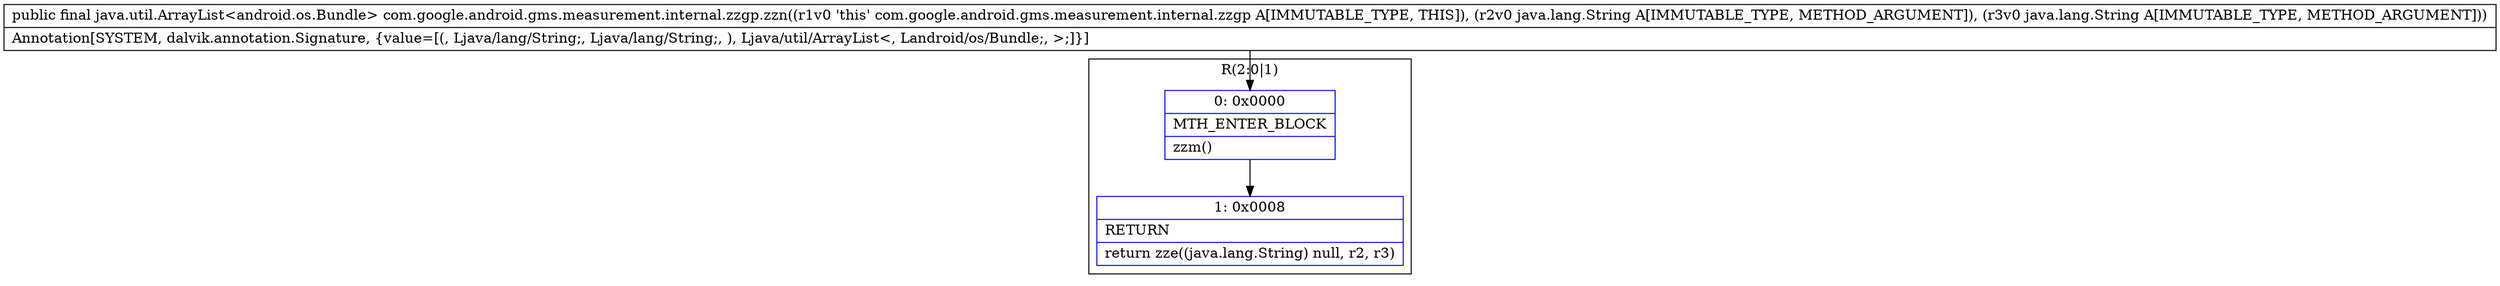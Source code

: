 digraph "CFG forcom.google.android.gms.measurement.internal.zzgp.zzn(Ljava\/lang\/String;Ljava\/lang\/String;)Ljava\/util\/ArrayList;" {
subgraph cluster_Region_1204881796 {
label = "R(2:0|1)";
node [shape=record,color=blue];
Node_0 [shape=record,label="{0\:\ 0x0000|MTH_ENTER_BLOCK\l|zzm()\l}"];
Node_1 [shape=record,label="{1\:\ 0x0008|RETURN\l|return zze((java.lang.String) null, r2, r3)\l}"];
}
MethodNode[shape=record,label="{public final java.util.ArrayList\<android.os.Bundle\> com.google.android.gms.measurement.internal.zzgp.zzn((r1v0 'this' com.google.android.gms.measurement.internal.zzgp A[IMMUTABLE_TYPE, THIS]), (r2v0 java.lang.String A[IMMUTABLE_TYPE, METHOD_ARGUMENT]), (r3v0 java.lang.String A[IMMUTABLE_TYPE, METHOD_ARGUMENT]))  | Annotation[SYSTEM, dalvik.annotation.Signature, \{value=[(, Ljava\/lang\/String;, Ljava\/lang\/String;, ), Ljava\/util\/ArrayList\<, Landroid\/os\/Bundle;, \>;]\}]\l}"];
MethodNode -> Node_0;
Node_0 -> Node_1;
}


